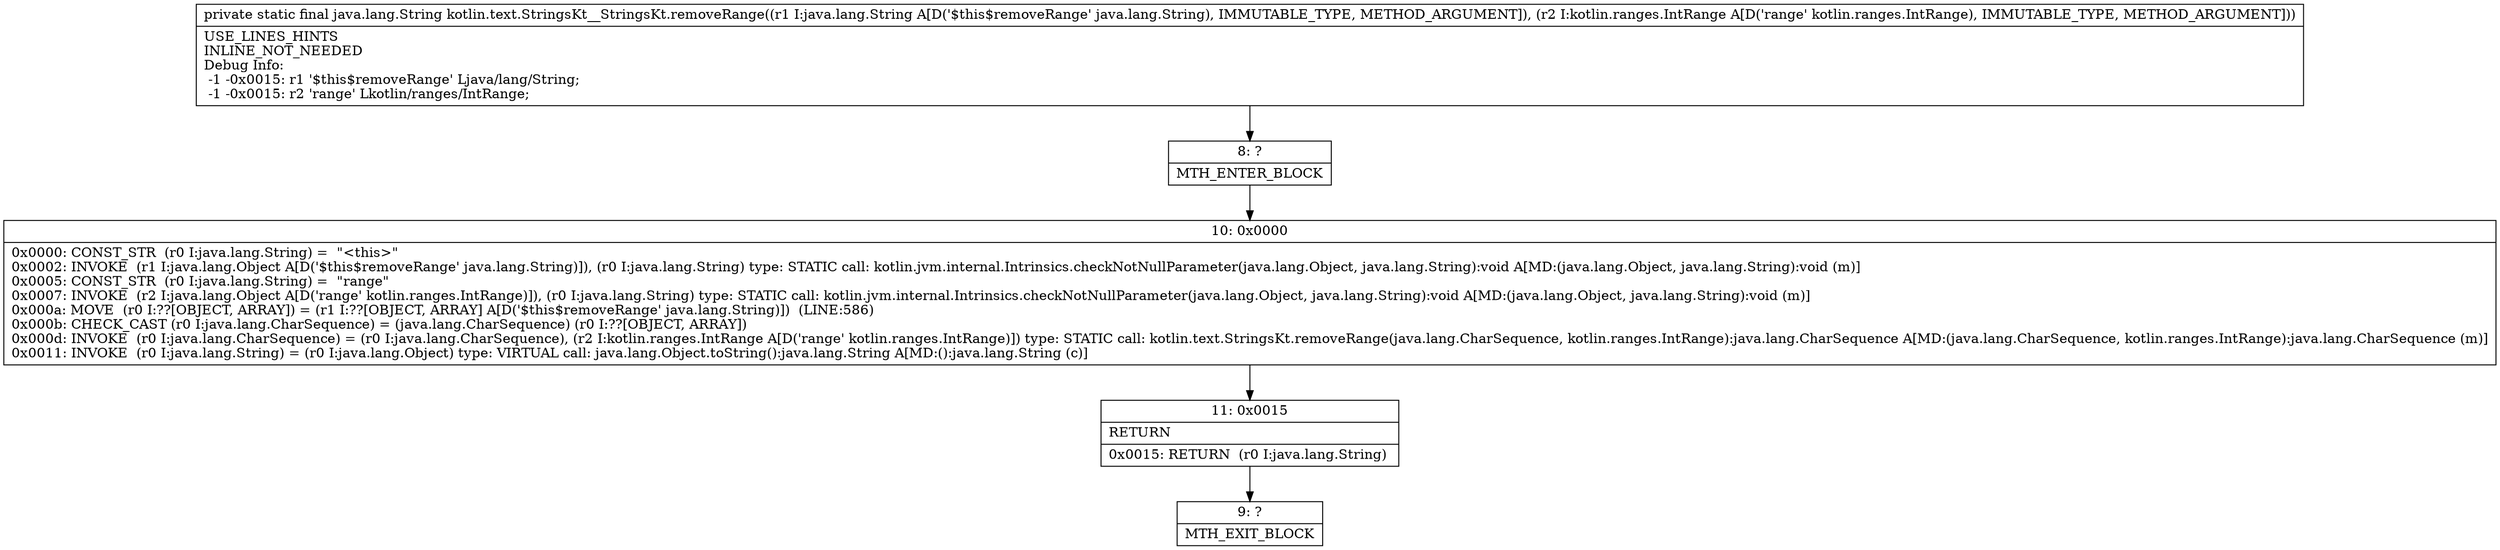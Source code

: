 digraph "CFG forkotlin.text.StringsKt__StringsKt.removeRange(Ljava\/lang\/String;Lkotlin\/ranges\/IntRange;)Ljava\/lang\/String;" {
Node_8 [shape=record,label="{8\:\ ?|MTH_ENTER_BLOCK\l}"];
Node_10 [shape=record,label="{10\:\ 0x0000|0x0000: CONST_STR  (r0 I:java.lang.String) =  \"\<this\>\" \l0x0002: INVOKE  (r1 I:java.lang.Object A[D('$this$removeRange' java.lang.String)]), (r0 I:java.lang.String) type: STATIC call: kotlin.jvm.internal.Intrinsics.checkNotNullParameter(java.lang.Object, java.lang.String):void A[MD:(java.lang.Object, java.lang.String):void (m)]\l0x0005: CONST_STR  (r0 I:java.lang.String) =  \"range\" \l0x0007: INVOKE  (r2 I:java.lang.Object A[D('range' kotlin.ranges.IntRange)]), (r0 I:java.lang.String) type: STATIC call: kotlin.jvm.internal.Intrinsics.checkNotNullParameter(java.lang.Object, java.lang.String):void A[MD:(java.lang.Object, java.lang.String):void (m)]\l0x000a: MOVE  (r0 I:??[OBJECT, ARRAY]) = (r1 I:??[OBJECT, ARRAY] A[D('$this$removeRange' java.lang.String)])  (LINE:586)\l0x000b: CHECK_CAST (r0 I:java.lang.CharSequence) = (java.lang.CharSequence) (r0 I:??[OBJECT, ARRAY]) \l0x000d: INVOKE  (r0 I:java.lang.CharSequence) = (r0 I:java.lang.CharSequence), (r2 I:kotlin.ranges.IntRange A[D('range' kotlin.ranges.IntRange)]) type: STATIC call: kotlin.text.StringsKt.removeRange(java.lang.CharSequence, kotlin.ranges.IntRange):java.lang.CharSequence A[MD:(java.lang.CharSequence, kotlin.ranges.IntRange):java.lang.CharSequence (m)]\l0x0011: INVOKE  (r0 I:java.lang.String) = (r0 I:java.lang.Object) type: VIRTUAL call: java.lang.Object.toString():java.lang.String A[MD:():java.lang.String (c)]\l}"];
Node_11 [shape=record,label="{11\:\ 0x0015|RETURN\l|0x0015: RETURN  (r0 I:java.lang.String) \l}"];
Node_9 [shape=record,label="{9\:\ ?|MTH_EXIT_BLOCK\l}"];
MethodNode[shape=record,label="{private static final java.lang.String kotlin.text.StringsKt__StringsKt.removeRange((r1 I:java.lang.String A[D('$this$removeRange' java.lang.String), IMMUTABLE_TYPE, METHOD_ARGUMENT]), (r2 I:kotlin.ranges.IntRange A[D('range' kotlin.ranges.IntRange), IMMUTABLE_TYPE, METHOD_ARGUMENT]))  | USE_LINES_HINTS\lINLINE_NOT_NEEDED\lDebug Info:\l  \-1 \-0x0015: r1 '$this$removeRange' Ljava\/lang\/String;\l  \-1 \-0x0015: r2 'range' Lkotlin\/ranges\/IntRange;\l}"];
MethodNode -> Node_8;Node_8 -> Node_10;
Node_10 -> Node_11;
Node_11 -> Node_9;
}

